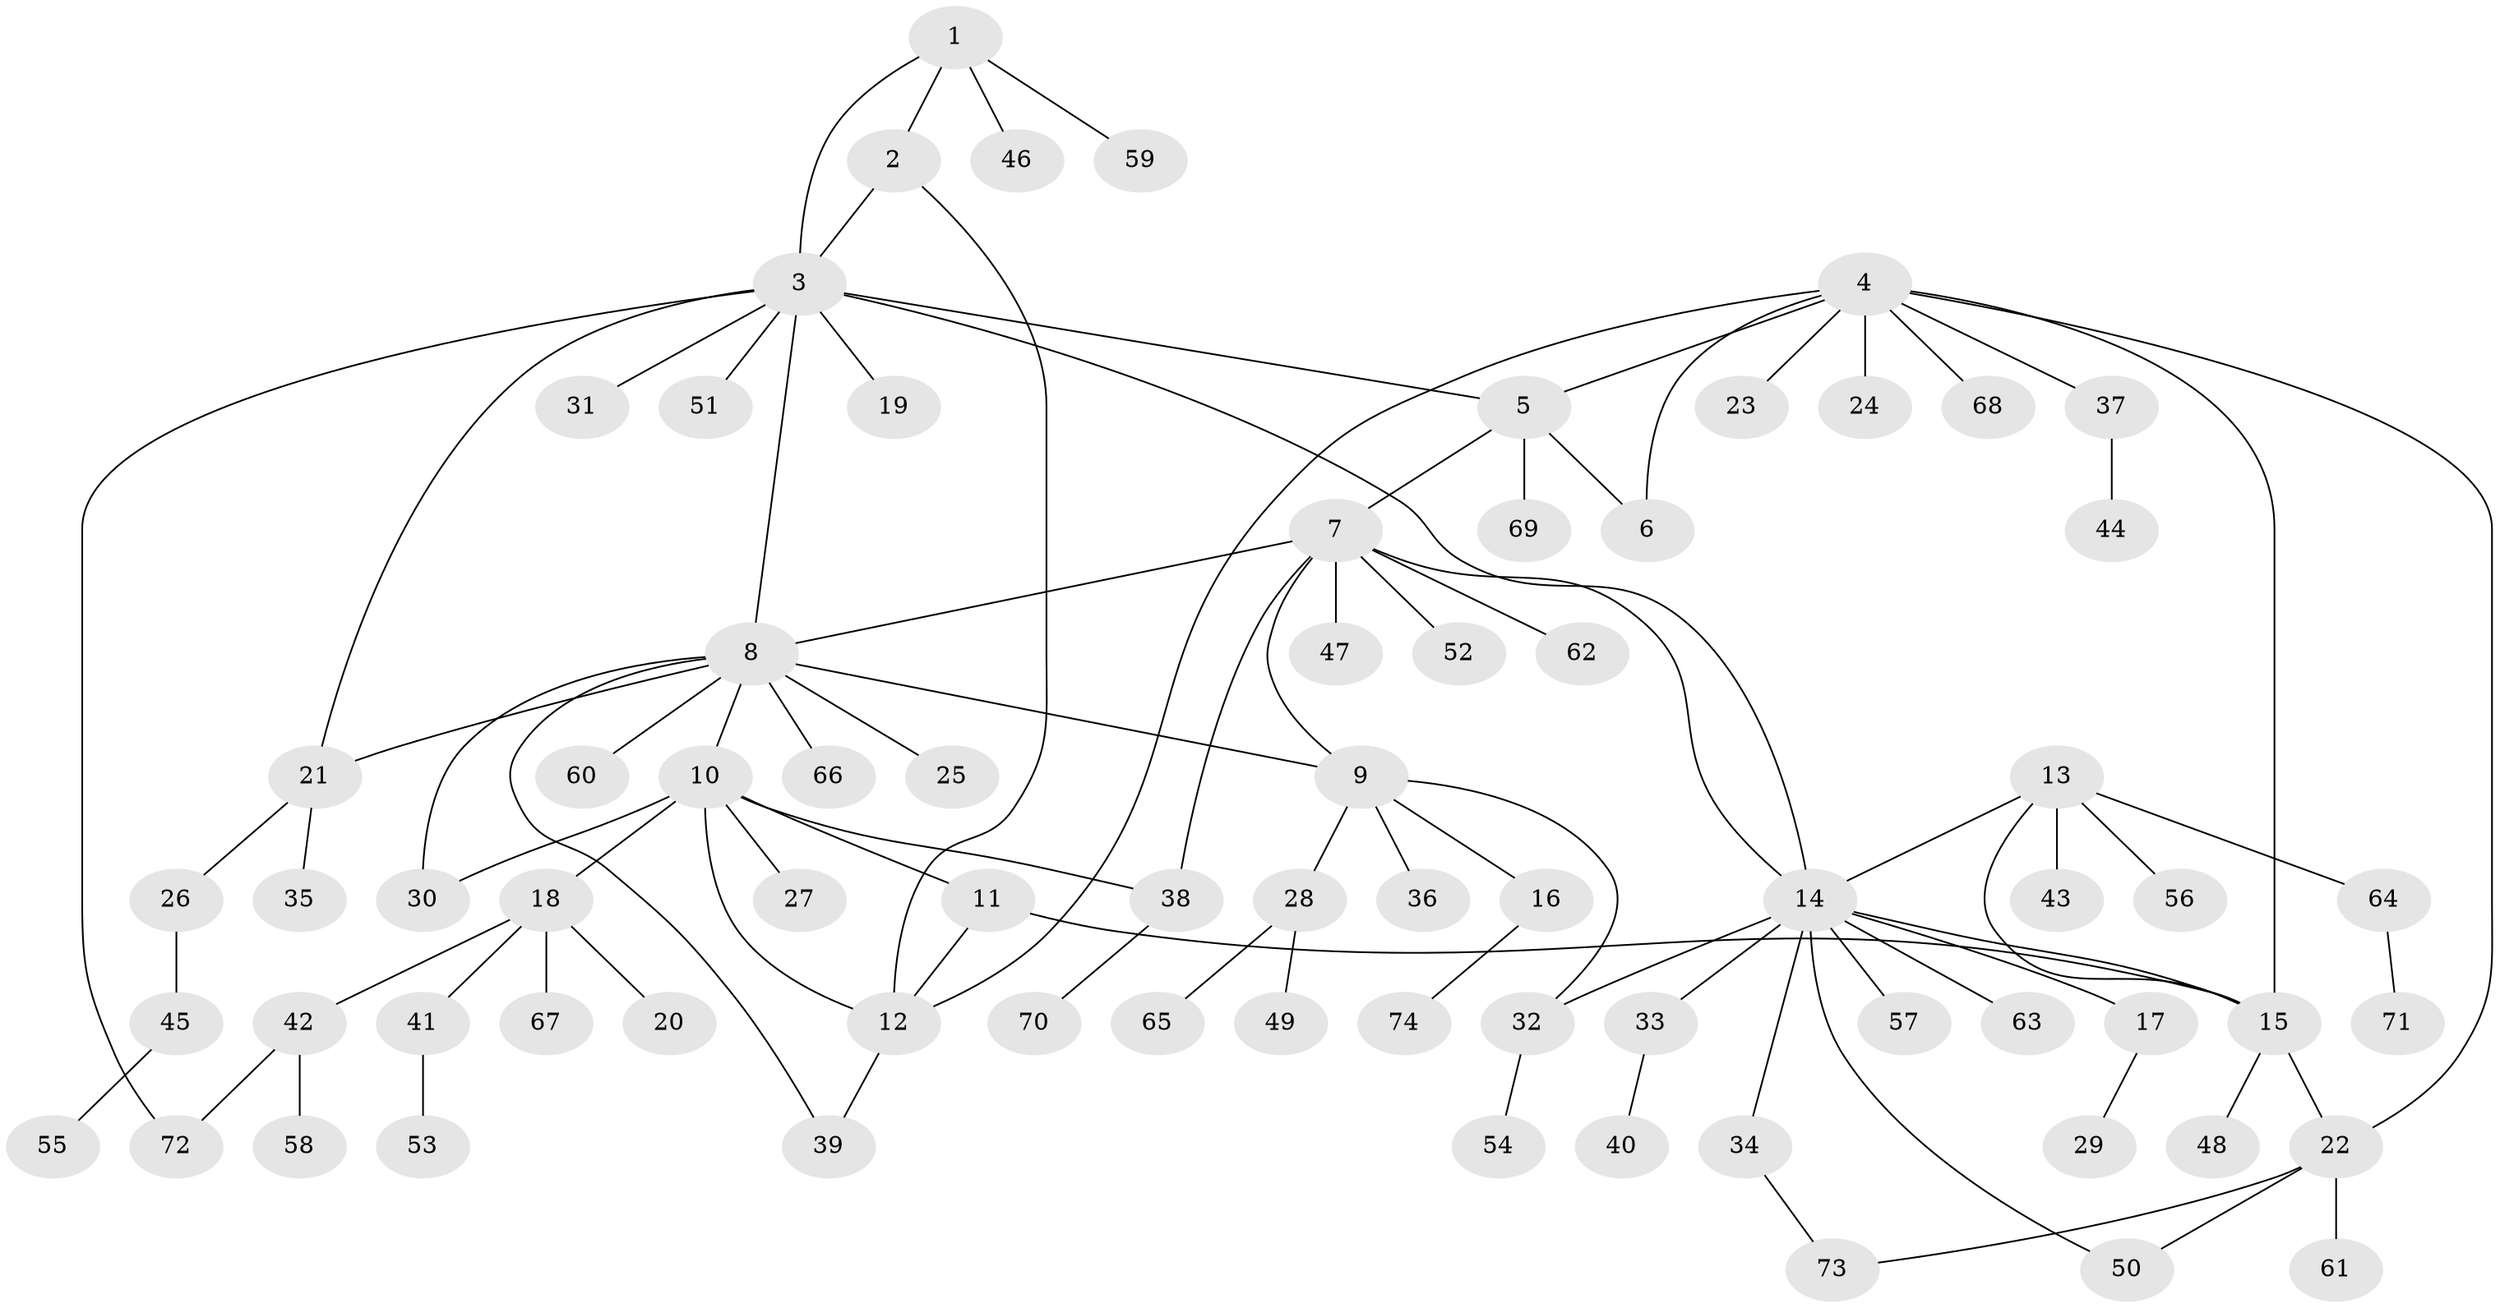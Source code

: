 // coarse degree distribution, {7: 0.034482758620689655, 4: 0.034482758620689655, 9: 0.034482758620689655, 1: 0.5517241379310345, 5: 0.06896551724137931, 2: 0.13793103448275862, 6: 0.034482758620689655, 3: 0.06896551724137931, 8: 0.034482758620689655}
// Generated by graph-tools (version 1.1) at 2025/58/03/04/25 21:58:58]
// undirected, 74 vertices, 93 edges
graph export_dot {
graph [start="1"]
  node [color=gray90,style=filled];
  1;
  2;
  3;
  4;
  5;
  6;
  7;
  8;
  9;
  10;
  11;
  12;
  13;
  14;
  15;
  16;
  17;
  18;
  19;
  20;
  21;
  22;
  23;
  24;
  25;
  26;
  27;
  28;
  29;
  30;
  31;
  32;
  33;
  34;
  35;
  36;
  37;
  38;
  39;
  40;
  41;
  42;
  43;
  44;
  45;
  46;
  47;
  48;
  49;
  50;
  51;
  52;
  53;
  54;
  55;
  56;
  57;
  58;
  59;
  60;
  61;
  62;
  63;
  64;
  65;
  66;
  67;
  68;
  69;
  70;
  71;
  72;
  73;
  74;
  1 -- 2;
  1 -- 3;
  1 -- 46;
  1 -- 59;
  2 -- 3;
  2 -- 12;
  3 -- 5;
  3 -- 8;
  3 -- 14;
  3 -- 19;
  3 -- 21;
  3 -- 31;
  3 -- 51;
  3 -- 72;
  4 -- 5;
  4 -- 6;
  4 -- 12;
  4 -- 15;
  4 -- 22;
  4 -- 23;
  4 -- 24;
  4 -- 37;
  4 -- 68;
  5 -- 6;
  5 -- 7;
  5 -- 69;
  7 -- 8;
  7 -- 9;
  7 -- 14;
  7 -- 38;
  7 -- 47;
  7 -- 52;
  7 -- 62;
  8 -- 9;
  8 -- 10;
  8 -- 21;
  8 -- 25;
  8 -- 30;
  8 -- 39;
  8 -- 60;
  8 -- 66;
  9 -- 16;
  9 -- 28;
  9 -- 32;
  9 -- 36;
  10 -- 11;
  10 -- 12;
  10 -- 18;
  10 -- 27;
  10 -- 30;
  10 -- 38;
  11 -- 12;
  11 -- 15;
  12 -- 39;
  13 -- 14;
  13 -- 15;
  13 -- 43;
  13 -- 56;
  13 -- 64;
  14 -- 15;
  14 -- 17;
  14 -- 32;
  14 -- 33;
  14 -- 34;
  14 -- 50;
  14 -- 57;
  14 -- 63;
  15 -- 22;
  15 -- 48;
  16 -- 74;
  17 -- 29;
  18 -- 20;
  18 -- 41;
  18 -- 42;
  18 -- 67;
  21 -- 26;
  21 -- 35;
  22 -- 50;
  22 -- 61;
  22 -- 73;
  26 -- 45;
  28 -- 49;
  28 -- 65;
  32 -- 54;
  33 -- 40;
  34 -- 73;
  37 -- 44;
  38 -- 70;
  41 -- 53;
  42 -- 58;
  42 -- 72;
  45 -- 55;
  64 -- 71;
}
